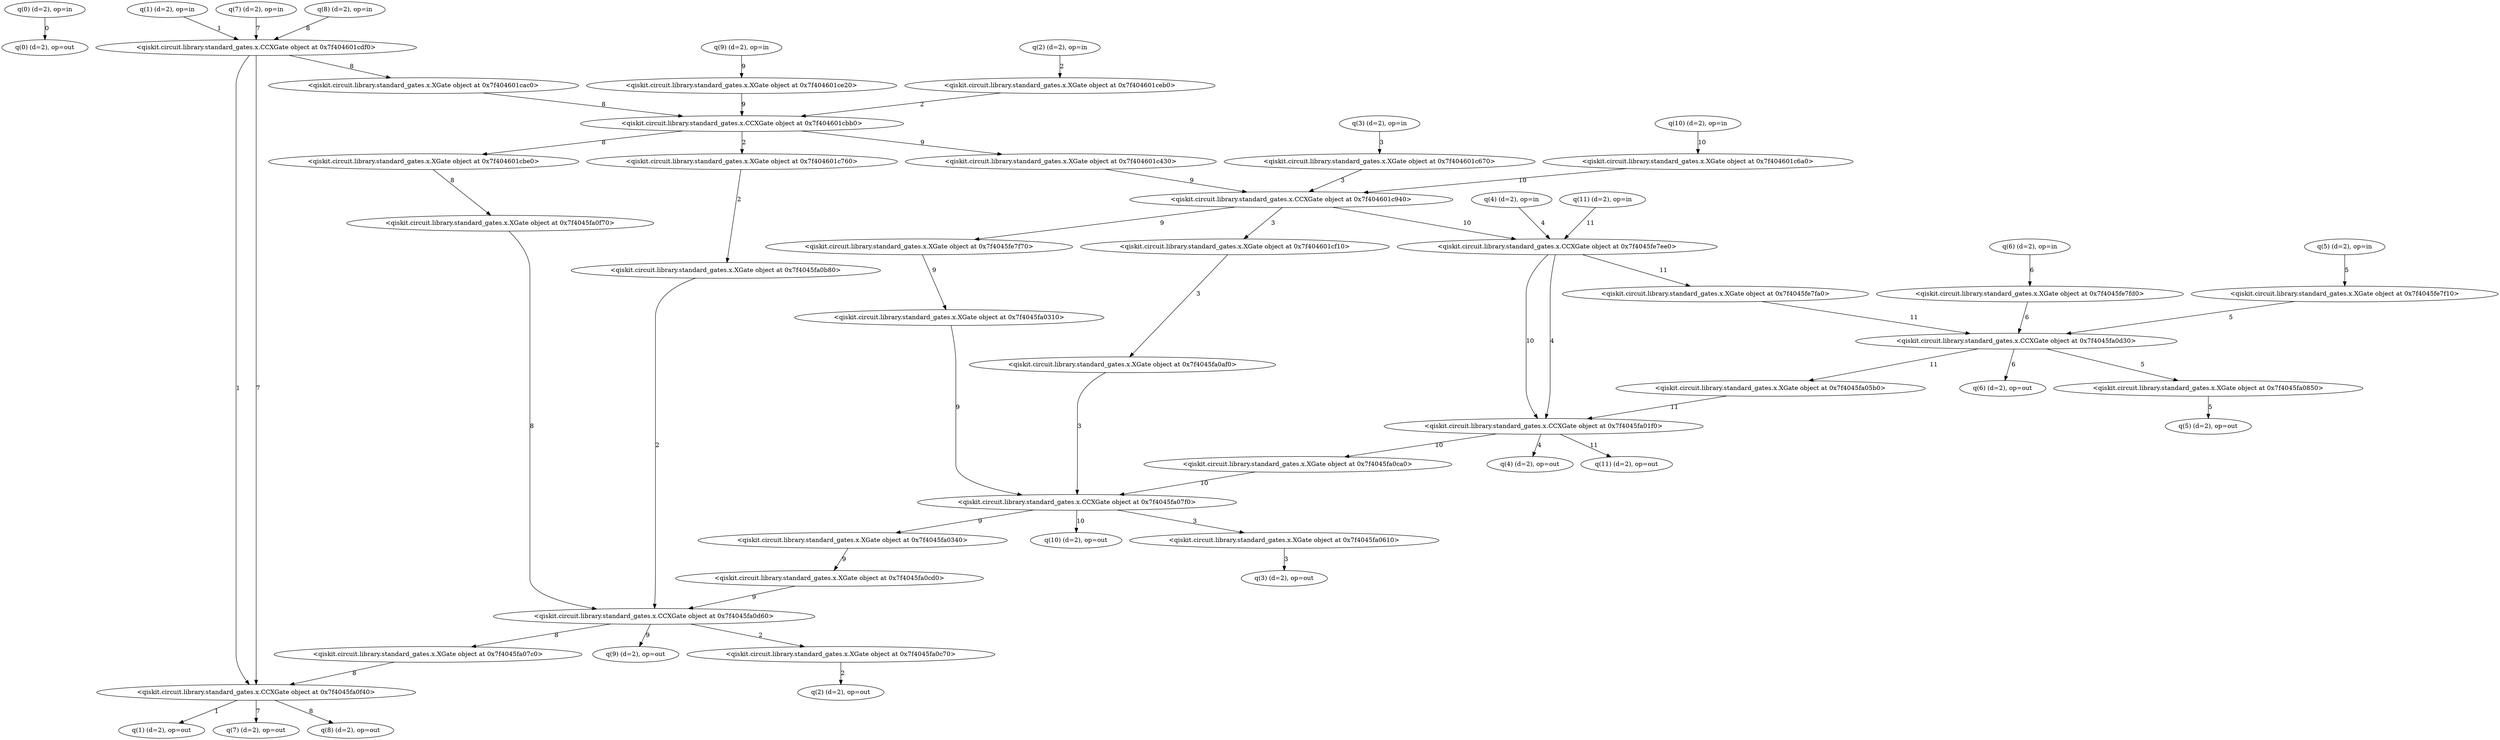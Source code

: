 digraph G {
0 [label="q(0) (d=2), op=in", qubits="0", matrix="None"];
1 [label="q(1) (d=2), op=in", qubits="1", matrix="None"];
2 [label="q(2) (d=2), op=in", qubits="2", matrix="None"];
3 [label="q(3) (d=2), op=in", qubits="3", matrix="None"];
4 [label="q(4) (d=2), op=in", qubits="4", matrix="None"];
5 [label="q(5) (d=2), op=in", qubits="5", matrix="None"];
6 [label="q(6) (d=2), op=in", qubits="6", matrix="None"];
7 [label="q(7) (d=2), op=in", qubits="7", matrix="None"];
8 [label="q(8) (d=2), op=in", qubits="8", matrix="None"];
9 [label="q(9) (d=2), op=in", qubits="9", matrix="None"];
10 [label="q(10) (d=2), op=in", qubits="10", matrix="None"];
11 [label="q(11) (d=2), op=in", qubits="11", matrix="None"];
12 [label="<qiskit.circuit.library.standard_gates.x.XGate object at 0x7f404601ceb0>", qubits=2, matrix="[[0, 1], [1, 0]]"];
13 [label="<qiskit.circuit.library.standard_gates.x.XGate object at 0x7f404601c670>", qubits=3, matrix="[[0, 1], [1, 0]]"];
14 [label="<qiskit.circuit.library.standard_gates.x.XGate object at 0x7f4045fe7f10>", qubits=5, matrix="[[0, 1], [1, 0]]"];
15 [label="<qiskit.circuit.library.standard_gates.x.XGate object at 0x7f4045fe7fd0>", qubits=6, matrix="[[0, 1], [1, 0]]"];
16 [label="<qiskit.circuit.library.standard_gates.x.CCXGate object at 0x7f404601cdf0>", qubits="1,7,8", matrix="[[0, 1], [1, 0]]"];
17 [label="<qiskit.circuit.library.standard_gates.x.XGate object at 0x7f404601cac0>", qubits=8, matrix="[[0, 1], [1, 0]]"];
18 [label="<qiskit.circuit.library.standard_gates.x.XGate object at 0x7f404601ce20>", qubits=9, matrix="[[0, 1], [1, 0]]"];
19 [label="<qiskit.circuit.library.standard_gates.x.CCXGate object at 0x7f404601cbb0>", qubits="2,8,9", matrix="[[0, 1], [1, 0]]"];
20 [label="<qiskit.circuit.library.standard_gates.x.XGate object at 0x7f404601cbe0>", qubits=8, matrix="[[0, 1], [1, 0]]"];
21 [label="<qiskit.circuit.library.standard_gates.x.XGate object at 0x7f4045fa0f70>", qubits=8, matrix="[[0, 1], [1, 0]]"];
22 [label="<qiskit.circuit.library.standard_gates.x.XGate object at 0x7f404601c430>", qubits=9, matrix="[[0, 1], [1, 0]]"];
23 [label="<qiskit.circuit.library.standard_gates.x.XGate object at 0x7f404601c760>", qubits=2, matrix="[[0, 1], [1, 0]]"];
24 [label="<qiskit.circuit.library.standard_gates.x.XGate object at 0x7f4045fa0b80>", qubits=2, matrix="[[0, 1], [1, 0]]"];
25 [label="<qiskit.circuit.library.standard_gates.x.XGate object at 0x7f404601c6a0>", qubits=10, matrix="[[0, 1], [1, 0]]"];
26 [label="<qiskit.circuit.library.standard_gates.x.CCXGate object at 0x7f404601c940>", qubits="3,9,10", matrix="[[0, 1], [1, 0]]"];
27 [label="<qiskit.circuit.library.standard_gates.x.XGate object at 0x7f4045fe7f70>", qubits=9, matrix="[[0, 1], [1, 0]]"];
28 [label="<qiskit.circuit.library.standard_gates.x.XGate object at 0x7f4045fa0310>", qubits=9, matrix="[[0, 1], [1, 0]]"];
29 [label="<qiskit.circuit.library.standard_gates.x.XGate object at 0x7f404601cf10>", qubits=3, matrix="[[0, 1], [1, 0]]"];
30 [label="<qiskit.circuit.library.standard_gates.x.XGate object at 0x7f4045fa0af0>", qubits=3, matrix="[[0, 1], [1, 0]]"];
31 [label="<qiskit.circuit.library.standard_gates.x.CCXGate object at 0x7f4045fe7ee0>", qubits="4,10,11", matrix="[[0, 1], [1, 0]]"];
32 [label="<qiskit.circuit.library.standard_gates.x.XGate object at 0x7f4045fe7fa0>", qubits=11, matrix="[[0, 1], [1, 0]]"];
33 [label="<qiskit.circuit.library.standard_gates.x.CCXGate object at 0x7f4045fa0d30>", qubits="5,11,6", matrix="[[0, 1], [1, 0]]"];
34 [label="<qiskit.circuit.library.standard_gates.x.XGate object at 0x7f4045fa05b0>", qubits=11, matrix="[[0, 1], [1, 0]]"];
35 [label="<qiskit.circuit.library.standard_gates.x.CCXGate object at 0x7f4045fa01f0>", qubits="4,10,11", matrix="[[0, 1], [1, 0]]"];
36 [label="<qiskit.circuit.library.standard_gates.x.XGate object at 0x7f4045fa0ca0>", qubits=10, matrix="[[0, 1], [1, 0]]"];
37 [label="<qiskit.circuit.library.standard_gates.x.CCXGate object at 0x7f4045fa07f0>", qubits="3,9,10", matrix="[[0, 1], [1, 0]]"];
38 [label="<qiskit.circuit.library.standard_gates.x.XGate object at 0x7f4045fa0340>", qubits=9, matrix="[[0, 1], [1, 0]]"];
39 [label="<qiskit.circuit.library.standard_gates.x.XGate object at 0x7f4045fa0cd0>", qubits=9, matrix="[[0, 1], [1, 0]]"];
40 [label="<qiskit.circuit.library.standard_gates.x.CCXGate object at 0x7f4045fa0d60>", qubits="2,8,9", matrix="[[0, 1], [1, 0]]"];
41 [label="<qiskit.circuit.library.standard_gates.x.XGate object at 0x7f4045fa07c0>", qubits=8, matrix="[[0, 1], [1, 0]]"];
42 [label="<qiskit.circuit.library.standard_gates.x.CCXGate object at 0x7f4045fa0f40>", qubits="1,7,8", matrix="[[0, 1], [1, 0]]"];
43 [label="<qiskit.circuit.library.standard_gates.x.XGate object at 0x7f4045fa0c70>", qubits=2, matrix="[[0, 1], [1, 0]]"];
44 [label="<qiskit.circuit.library.standard_gates.x.XGate object at 0x7f4045fa0610>", qubits=3, matrix="[[0, 1], [1, 0]]"];
45 [label="<qiskit.circuit.library.standard_gates.x.XGate object at 0x7f4045fa0850>", qubits=5, matrix="[[0, 1], [1, 0]]"];
46 [label="q(0) (d=2), op=out", qubits="0", matrix="None"];
47 [label="q(1) (d=2), op=out", qubits="1", matrix="None"];
48 [label="q(2) (d=2), op=out", qubits="2", matrix="None"];
49 [label="q(3) (d=2), op=out", qubits="3", matrix="None"];
50 [label="q(4) (d=2), op=out", qubits="4", matrix="None"];
51 [label="q(5) (d=2), op=out", qubits="5", matrix="None"];
52 [label="q(6) (d=2), op=out", qubits="6", matrix="None"];
53 [label="q(7) (d=2), op=out", qubits="7", matrix="None"];
54 [label="q(8) (d=2), op=out", qubits="8", matrix="None"];
55 [label="q(9) (d=2), op=out", qubits="9", matrix="None"];
56 [label="q(10) (d=2), op=out", qubits="10", matrix="None"];
57 [label="q(11) (d=2), op=out", qubits="11", matrix="None"];
2 -> 12 [label=2];
3 -> 13 [label=3];
5 -> 14 [label=5];
6 -> 15 [label=6];
1 -> 16 [label=1];
7 -> 16 [label=7];
8 -> 16 [label=8];
16 -> 17 [label=8];
9 -> 18 [label=9];
12 -> 19 [label=2];
17 -> 19 [label=8];
18 -> 19 [label=9];
19 -> 20 [label=8];
20 -> 21 [label=8];
19 -> 22 [label=9];
19 -> 23 [label=2];
23 -> 24 [label=2];
10 -> 25 [label=10];
13 -> 26 [label=3];
22 -> 26 [label=9];
25 -> 26 [label=10];
26 -> 27 [label=9];
27 -> 28 [label=9];
26 -> 29 [label=3];
29 -> 30 [label=3];
4 -> 31 [label=4];
26 -> 31 [label=10];
11 -> 31 [label=11];
31 -> 32 [label=11];
14 -> 33 [label=5];
32 -> 33 [label=11];
15 -> 33 [label=6];
33 -> 34 [label=11];
31 -> 35 [label=4];
31 -> 35 [label=10];
34 -> 35 [label=11];
35 -> 36 [label=10];
30 -> 37 [label=3];
28 -> 37 [label=9];
36 -> 37 [label=10];
37 -> 38 [label=9];
38 -> 39 [label=9];
24 -> 40 [label=2];
21 -> 40 [label=8];
39 -> 40 [label=9];
40 -> 41 [label=8];
16 -> 42 [label=1];
16 -> 42 [label=7];
41 -> 42 [label=8];
40 -> 43 [label=2];
37 -> 44 [label=3];
33 -> 45 [label=5];
0 -> 46 [label=0];
42 -> 47 [label=1];
43 -> 48 [label=2];
44 -> 49 [label=3];
35 -> 50 [label=4];
45 -> 51 [label=5];
33 -> 52 [label=6];
42 -> 53 [label=7];
42 -> 54 [label=8];
40 -> 55 [label=9];
37 -> 56 [label=10];
35 -> 57 [label=11];
}
